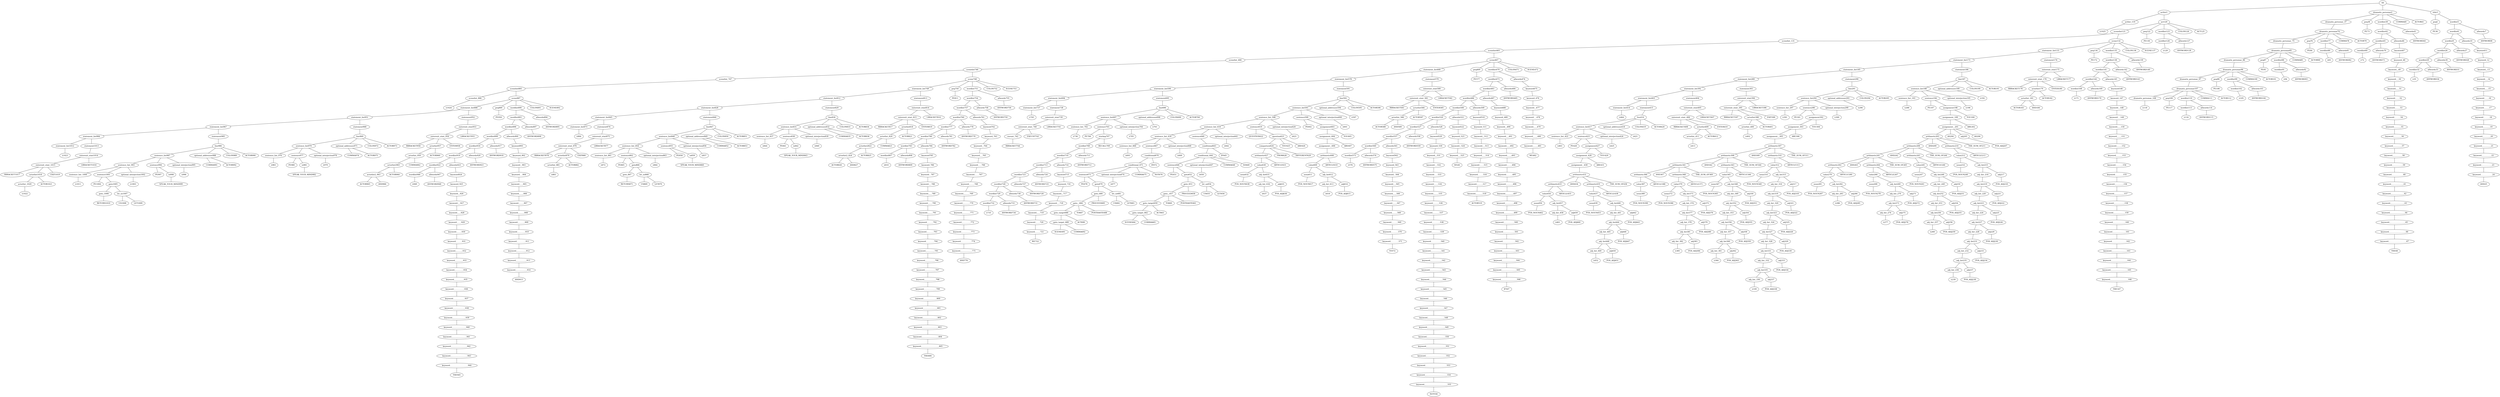 strict graph {
	S0 -- actlist1
	S0 -- dramatis_personae2
	S0 -- title3

	title3 -- peq4
	title3 -- wordlist5

	wordlist5 -- wordlist6
	wordlist5 -- allwords7

	allwords7 -- ANYWORD8


	wordlist6 -- wordlist9
	wordlist6 -- allwords10

	allwords10 -- keyword11

	keyword11 -- keyword_12

	keyword_12 -- keyword__13

	keyword__13 -- keyword___14

	keyword___14 -- keyword____15

	keyword____15 -- keyword_____16

	keyword_____16 -- keyword______17

	keyword______17 -- keyword_______18

	keyword_______18 -- keyword________19

	keyword________19 -- keyword_________20

	keyword_________20 -- keyword__________21

	keyword__________21 -- keyword___________22

	keyword___________22 -- keyword____________23

	keyword____________23 -- keyword_____________24

	keyword_____________24 -- AND25


	wordlist9 -- wordlist26
	wordlist9 -- allwords27

	allwords27 -- ANYWORD28


	wordlist26 -- wordlist29
	wordlist26 -- allwords30

	allwords30 -- ANYWORD31


	wordlist29 -- wordlist32
	wordlist29 -- allwords33

	allwords33 -- ANYWORD34


	wordlist32 -- λ35

	peq4 -- PE36


	dramatis_personae2 -- dramatis_personae_37
	dramatis_personae2 -- peq38
	dramatis_personae2 -- wordlist39
	dramatis_personae2 -- COMMA40
	dramatis_personae2 -- ACTOR41



	wordlist39 -- wordlist42
	wordlist39 -- allwords43

	allwords43 -- ANYWORD44


	wordlist42 -- wordlist45
	wordlist42 -- allwords46

	allwords46 -- keyword47

	keyword47 -- keyword_48

	keyword_48 -- keyword__49

	keyword__49 -- keyword___50

	keyword___50 -- keyword____51

	keyword____51 -- keyword_____52

	keyword_____52 -- keyword______53

	keyword______53 -- keyword_______54

	keyword_______54 -- keyword________55

	keyword________55 -- keyword_________56

	keyword_________56 -- keyword__________57

	keyword__________57 -- keyword___________58

	keyword___________58 -- keyword____________59

	keyword____________59 -- keyword_____________60

	keyword_____________60 -- keyword______________61

	keyword______________61 -- keyword_______________62

	keyword_______________62 -- keyword________________63

	keyword________________63 -- keyword_________________64

	keyword_________________64 -- keyword__________________65

	keyword__________________65 -- keyword___________________66

	keyword___________________66 -- keyword____________________67

	keyword____________________67 -- THE68


	wordlist45 -- wordlist69
	wordlist45 -- allwords70

	allwords70 -- ANYWORD71


	wordlist69 -- λ72

	peq38 -- PE73


	dramatis_personae_37 -- dramatis_personae74

	dramatis_personae74 -- dramatis_personae_75
	dramatis_personae74 -- peq76
	dramatis_personae74 -- wordlist77
	dramatis_personae74 -- COMMA78
	dramatis_personae74 -- ACTOR79



	wordlist77 -- wordlist80
	wordlist77 -- allwords81

	allwords81 -- ANYWORD82


	wordlist80 -- λ83

	peq76 -- PE84


	dramatis_personae_75 -- dramatis_personae85

	dramatis_personae85 -- dramatis_personae_86
	dramatis_personae85 -- peq87
	dramatis_personae85 -- wordlist88
	dramatis_personae85 -- COMMA89
	dramatis_personae85 -- ACTOR90



	wordlist88 -- wordlist91
	wordlist88 -- allwords92

	allwords92 -- ANYWORD93


	wordlist91 -- λ94

	peq87 -- PE95


	dramatis_personae_86 -- dramatis_personae96

	dramatis_personae96 -- dramatis_personae_97
	dramatis_personae96 -- peq98
	dramatis_personae96 -- wordlist99
	dramatis_personae96 -- COMMA100
	dramatis_personae96 -- ACTOR101



	wordlist99 -- wordlist102
	wordlist99 -- allwords103

	allwords103 -- ANYWORD104


	wordlist102 -- λ105

	peq98 -- PE106


	dramatis_personae_97 -- dramatis_personae107

	dramatis_personae107 -- dramatis_personae_108
	dramatis_personae107 -- peq109
	dramatis_personae107 -- wordlist110
	dramatis_personae107 -- COMMA111
	dramatis_personae107 -- ACTOR112



	wordlist110 -- wordlist113
	wordlist110 -- allwords114

	allwords114 -- ANYWORD115


	wordlist113 -- λ116

	peq109 -- PE117


	dramatis_personae_108 -- λ118

	actlist1 -- actlist_119
	actlist1 -- act120

	act120 -- scenelist121
	act120 -- peq122
	act120 -- wordlist123
	act120 -- COLON124
	act120 -- ACT125



	wordlist123 -- wordlist126
	wordlist123 -- allwords127

	allwords127 -- ANYWORD128


	wordlist126 -- λ129

	peq122 -- PE130


	scenelist121 -- scenelist_131
	scenelist121 -- scene132

	scene132 -- statement_list133
	scene132 -- peq134
	scene132 -- wordlist135
	scene132 -- COLON136
	scene132 -- SCENE137



	wordlist135 -- wordlist138
	wordlist135 -- allwords139

	allwords139 -- ANYWORD140


	wordlist138 -- wordlist141
	wordlist138 -- allwords142

	allwords142 -- ANYWORD143


	wordlist141 -- wordlist144
	wordlist141 -- allwords145

	allwords145 -- keyword146

	keyword146 -- keyword_147

	keyword_147 -- keyword__148

	keyword__148 -- keyword___149

	keyword___149 -- keyword____150

	keyword____150 -- keyword_____151

	keyword_____151 -- keyword______152

	keyword______152 -- keyword_______153

	keyword_______153 -- keyword________154

	keyword________154 -- keyword_________155

	keyword_________155 -- keyword__________156

	keyword__________156 -- keyword___________157

	keyword___________157 -- keyword____________158

	keyword____________158 -- keyword_____________159

	keyword_____________159 -- keyword______________160

	keyword______________160 -- keyword_______________161

	keyword_______________161 -- keyword________________162

	keyword________________162 -- keyword_________________163

	keyword_________________163 -- keyword__________________164

	keyword__________________164 -- keyword___________________165

	keyword___________________165 -- keyword____________________166

	keyword____________________166 -- THE167


	wordlist144 -- wordlist168
	wordlist144 -- allwords169

	allwords169 -- ANYWORD170


	wordlist168 -- λ171

	peq134 -- PE172


	statement_list133 -- statement_list173
	statement_list133 -- statement174

	statement174 -- enterexit_stmt175

	enterexit_stmt175 -- enterexit_stmt_176
	enterexit_stmt175 -- LBRACKET177


	enterexit_stmt_176 -- RBRACKET178
	enterexit_stmt_176 -- actorlist179
	enterexit_stmt_176 -- ENTER180


	actorlist179 -- actorlist_181
	actorlist179 -- ACTOR182


	actorlist_181 -- ACTOR183
	actorlist_181 -- AND184




	statement_list173 -- statement_list185
	statement_list173 -- statement186

	statement186 -- line187

	line187 -- sentence_list188
	line187 -- optional_addressee189
	line187 -- COLON190
	line187 -- ACTOR191



	optional_addressee189 -- λ192

	sentence_list188 -- sentence_list_193
	sentence_list188 -- sentence194
	sentence_list188 -- optional_interjection195

	optional_interjection195 -- λ196

	sentence194 -- PE197
	sentence194 -- assignment198

	assignment198 -- assignment_199
	assignment198 -- YOU200


	assignment_199 -- assignment__201
	assignment_199 -- ARE202


	assignment__201 -- arithmetic203
	assignment__201 -- AS204
	assignment__201 -- adj205
	assignment__201 -- AS206


	adj205 -- POS_ADJ207



	arithmetic203 -- arithmetic208
	arithmetic203 -- AND209
	arithmetic203 -- arithmetic210
	arithmetic203 -- THE_SUM_OF211


	arithmetic210 -- value212
	arithmetic210 -- ARTICLE213


	value212 -- noun214
	value212 -- adj_list215

	adj_list215 -- adj_list_216
	adj_list215 -- adj217

	adj217 -- POS_ADJ218


	adj_list_216 -- adj_list219

	adj_list219 -- adj_list_220
	adj_list219 -- adj221

	adj221 -- POS_ADJ222


	adj_list_220 -- adj_list223

	adj_list223 -- adj_list_224
	adj_list223 -- adj225

	adj225 -- POS_ADJ226


	adj_list_224 -- adj_list227

	adj_list227 -- adj_list_228
	adj_list227 -- adj229

	adj229 -- POS_ADJ230


	adj_list_228 -- adj_list231

	adj_list231 -- adj_list_232
	adj_list231 -- adj233

	adj233 -- POS_ADJ234


	adj_list_232 -- adj_list235

	adj_list235 -- adj_list_236
	adj_list235 -- adj237

	adj237 -- POS_ADJ238


	adj_list_236 -- λ239

	noun214 -- POS_NOUN240



	arithmetic208 -- arithmetic241
	arithmetic208 -- AND242
	arithmetic208 -- arithmetic243
	arithmetic208 -- THE_SUM_OF244


	arithmetic243 -- value245
	arithmetic243 -- ARTICLE246


	value245 -- noun247
	value245 -- adj_list248

	adj_list248 -- adj_list_249
	adj_list248 -- adj250

	adj250 -- POS_ADJ251


	adj_list_249 -- adj_list252

	adj_list252 -- adj_list_253
	adj_list252 -- adj254

	adj254 -- POS_ADJ255


	adj_list_253 -- adj_list256

	adj_list256 -- adj_list_257
	adj_list256 -- adj258

	adj258 -- POS_ADJ259


	adj_list_257 -- λ260

	noun247 -- POS_NOUN261



	arithmetic241 -- arithmetic262
	arithmetic241 -- AND263
	arithmetic241 -- arithmetic264
	arithmetic241 -- THE_SUM_OF265


	arithmetic264 -- value266
	arithmetic264 -- ARTICLE267


	value266 -- noun268
	value266 -- adj_list269

	adj_list269 -- adj_list_270
	adj_list269 -- adj271

	adj271 -- POS_ADJ272


	adj_list_270 -- adj_list273

	adj_list273 -- adj_list_274
	adj_list273 -- adj275

	adj275 -- POS_ADJ276


	adj_list_274 -- λ277

	noun268 -- POS_NOUN278



	arithmetic262 -- value279
	arithmetic262 -- ARTICLE280


	value279 -- noun281
	value279 -- adj_list282

	adj_list282 -- adj_list_283
	adj_list282 -- adj284

	adj284 -- POS_ADJ285


	adj_list_283 -- λ286

	noun281 -- POS_NOUN287



	sentence_list_193 -- λ288

	statement_list185 -- statement_list289
	statement_list185 -- statement290

	statement290 -- line291

	line291 -- sentence_list292
	line291 -- optional_addressee293
	line291 -- COLON294
	line291 -- ACTOR295



	optional_addressee293 -- λ296

	sentence_list292 -- sentence_list_297
	sentence_list292 -- sentence298
	sentence_list292 -- optional_interjection299

	optional_interjection299 -- λ300

	sentence298 -- PE301
	sentence298 -- assignment302

	assignment302 -- assignment_303
	assignment302 -- YOU304


	assignment_303 -- assignment__305
	assignment_303 -- ARE306


	assignment__305 -- arithmetic307

	arithmetic307 -- arithmetic308
	arithmetic307 -- AND309
	arithmetic307 -- arithmetic310
	arithmetic307 -- THE_SUM_OF311


	arithmetic310 -- value312
	arithmetic310 -- ARTICLE313


	value312 -- noun314
	value312 -- adj_list315

	adj_list315 -- adj_list_316
	adj_list315 -- adj317

	adj317 -- POS_ADJ318


	adj_list_316 -- adj_list319

	adj_list319 -- adj_list_320
	adj_list319 -- adj321

	adj321 -- POS_ADJ322


	adj_list_320 -- adj_list323

	adj_list323 -- adj_list_324
	adj_list323 -- adj325

	adj325 -- POS_ADJ326


	adj_list_324 -- adj_list327

	adj_list327 -- adj_list_328
	adj_list327 -- adj329

	adj329 -- POS_ADJ330


	adj_list_328 -- adj_list331

	adj_list331 -- adj_list_332
	adj_list331 -- adj333

	adj333 -- POS_ADJ334


	adj_list_332 -- adj_list335

	adj_list335 -- adj_list_336
	adj_list335 -- adj337

	adj337 -- POS_ADJ338


	adj_list_336 -- λ339

	noun314 -- POS_NOUN340



	arithmetic308 -- arithmetic341
	arithmetic308 -- AND342
	arithmetic308 -- arithmetic343
	arithmetic308 -- THE_SUM_OF344


	arithmetic343 -- value345
	arithmetic343 -- ARTICLE346


	value345 -- noun347
	value345 -- adj_list348

	adj_list348 -- adj_list_349
	adj_list348 -- adj350

	adj350 -- POS_ADJ351


	adj_list_349 -- adj_list352

	adj_list352 -- adj_list_353
	adj_list352 -- adj354

	adj354 -- POS_ADJ355


	adj_list_353 -- adj_list356

	adj_list356 -- adj_list_357
	adj_list356 -- adj358

	adj358 -- POS_ADJ359


	adj_list_357 -- adj_list360

	adj_list360 -- adj_list_361
	adj_list360 -- adj362

	adj362 -- POS_ADJ363


	adj_list_361 -- λ364

	noun347 -- POS_NOUN365



	arithmetic341 -- arithmetic366
	arithmetic341 -- AND367
	arithmetic341 -- arithmetic368
	arithmetic341 -- THE_SUM_OF369


	arithmetic368 -- value370
	arithmetic368 -- ARTICLE371


	value370 -- noun372
	value370 -- adj_list373

	adj_list373 -- adj_list_374
	adj_list373 -- adj375

	adj375 -- POS_ADJ376


	adj_list_374 -- adj_list377

	adj_list377 -- adj_list_378
	adj_list377 -- adj379

	adj379 -- POS_ADJ380


	adj_list_378 -- adj_list381

	adj_list381 -- adj_list_382
	adj_list381 -- adj383

	adj383 -- POS_ADJ384


	adj_list_382 -- λ385

	noun372 -- POS_NOUN386



	arithmetic366 -- value387
	arithmetic366 -- ARTICLE388


	value387 -- noun389

	noun389 -- POS_NOUN390



	sentence_list_297 -- λ391

	statement_list289 -- statement_list392
	statement_list289 -- statement393

	statement393 -- enterexit_stmt394

	enterexit_stmt394 -- enterexit_stmt_395
	enterexit_stmt394 -- LBRACKET396


	enterexit_stmt_395 -- RBRACKET397
	enterexit_stmt_395 -- actorlist398
	enterexit_stmt_395 -- EXIT399


	actorlist398 -- actorlist_400
	actorlist398 -- ACTOR401


	actorlist_400 -- λ402


	statement_list392 -- statement_list403
	statement_list392 -- statement404

	statement404 -- enterexit_stmt405

	enterexit_stmt405 -- enterexit_stmt_406
	enterexit_stmt405 -- LBRACKET407


	enterexit_stmt_406 -- RBRACKET408
	enterexit_stmt_406 -- actorlist409
	enterexit_stmt_406 -- ENTER410


	actorlist409 -- actorlist_411
	actorlist409 -- ACTOR412


	actorlist_411 -- λ413


	statement_list403 -- statement_list414
	statement_list403 -- statement415

	statement415 -- line416

	line416 -- sentence_list417
	line416 -- optional_addressee418
	line416 -- COLON419
	line416 -- ACTOR420



	optional_addressee418 -- λ421

	sentence_list417 -- sentence_list_422
	sentence_list417 -- sentence423
	sentence_list417 -- optional_interjection424

	optional_interjection424 -- λ425

	sentence423 -- PE426
	sentence423 -- assignment427

	assignment427 -- assignment_428
	assignment427 -- YOU429


	assignment_428 -- assignment__430
	assignment_428 -- ARE431


	assignment__430 -- arithmetic432

	arithmetic432 -- arithmetic433
	arithmetic432 -- AND434
	arithmetic432 -- arithmetic435
	arithmetic432 -- THE_SUM_OF436


	arithmetic435 -- value437
	arithmetic435 -- ARTICLE438


	value437 -- noun439
	value437 -- adj_list440

	adj_list440 -- adj_list_441
	adj_list440 -- adj442

	adj442 -- POS_ADJ443


	adj_list_441 -- adj_list444

	adj_list444 -- adj_list_445
	adj_list444 -- adj446

	adj446 -- POS_ADJ447


	adj_list_445 -- adj_list448

	adj_list448 -- adj_list_449
	adj_list448 -- adj450

	adj450 -- POS_ADJ451


	adj_list_449 -- λ452

	noun439 -- POS_NOUN453



	arithmetic433 -- value454
	arithmetic433 -- ARTICLE455


	value454 -- noun456
	value454 -- adj_list457

	adj_list457 -- adj_list_458
	adj_list457 -- adj459

	adj459 -- POS_ADJ460


	adj_list_458 -- λ461

	noun456 -- POS_NOUN462



	sentence_list_422 -- λ463

	statement_list414 -- λ464

	scenelist_131 -- scenelist465

	scenelist465 -- scenelist_466
	scenelist465 -- scene467

	scene467 -- statement_list468
	scene467 -- peq469
	scene467 -- wordlist470
	scene467 -- COLON471
	scene467 -- SCENE472



	wordlist470 -- wordlist473
	wordlist470 -- allwords474

	allwords474 -- keyword475

	keyword475 -- keyword_476

	keyword_476 -- keyword__477

	keyword__477 -- keyword___478

	keyword___478 -- keyword____479

	keyword____479 -- keyword_____480

	keyword_____480 -- keyword______481

	keyword______481 -- WE482


	wordlist473 -- wordlist483
	wordlist473 -- allwords484

	allwords484 -- ANYWORD485


	wordlist483 -- wordlist486
	wordlist483 -- allwords487

	allwords487 -- keyword488

	keyword488 -- keyword_489

	keyword_489 -- keyword__490

	keyword__490 -- keyword___491

	keyword___491 -- keyword____492

	keyword____492 -- keyword_____493

	keyword_____493 -- keyword______494

	keyword______494 -- keyword_______495

	keyword_______495 -- keyword________496

	keyword________496 -- keyword_________497

	keyword_________497 -- keyword__________498

	keyword__________498 -- keyword___________499

	keyword___________499 -- keyword____________500

	keyword____________500 -- keyword_____________501

	keyword_____________501 -- keyword______________502

	keyword______________502 -- keyword_______________503

	keyword_______________503 -- keyword________________504

	keyword________________504 -- keyword_________________505

	keyword_________________505 -- keyword__________________506

	keyword__________________506 -- IF507


	wordlist486 -- wordlist508
	wordlist486 -- allwords509

	allwords509 -- keyword510

	keyword510 -- keyword_511

	keyword_511 -- keyword__512

	keyword__512 -- keyword___513

	keyword___513 -- keyword____514

	keyword____514 -- keyword_____515

	keyword_____515 -- keyword______516

	keyword______516 -- keyword_______517

	keyword_______517 -- keyword________518

	keyword________518 -- ACTOR519


	wordlist508 -- wordlist520
	wordlist508 -- allwords521

	allwords521 -- keyword522

	keyword522 -- keyword_523

	keyword_523 -- keyword__524

	keyword__524 -- keyword___525

	keyword___525 -- IS526


	wordlist520 -- wordlist527
	wordlist520 -- allwords528

	allwords528 -- keyword529

	keyword529 -- keyword_530

	keyword_530 -- keyword__531

	keyword__531 -- keyword___532

	keyword___532 -- keyword____533

	keyword____533 -- keyword_____534

	keyword_____534 -- keyword______535

	keyword______535 -- keyword_______536

	keyword_______536 -- keyword________537

	keyword________537 -- keyword_________538

	keyword_________538 -- keyword__________539

	keyword__________539 -- keyword___________540

	keyword___________540 -- keyword____________541

	keyword____________541 -- keyword_____________542

	keyword_____________542 -- keyword______________543

	keyword______________543 -- keyword_______________544

	keyword_______________544 -- keyword________________545

	keyword________________545 -- keyword_________________546

	keyword_________________546 -- keyword__________________547

	keyword__________________547 -- keyword___________________548

	keyword___________________548 -- keyword____________________549

	keyword____________________549 -- keyword_____________________550

	keyword_____________________550 -- keyword______________________551

	keyword______________________551 -- keyword_______________________552

	keyword_______________________552 -- keyword________________________553

	keyword________________________553 -- keyword_________________________554

	keyword_________________________554 -- keyword__________________________555

	keyword__________________________555 -- NOT556


	wordlist527 -- wordlist557
	wordlist527 -- allwords558

	allwords558 -- ANYWORD559


	wordlist557 -- wordlist560
	wordlist557 -- allwords561

	allwords561 -- keyword562

	keyword562 -- keyword_563

	keyword_563 -- keyword__564

	keyword__564 -- keyword___565

	keyword___565 -- keyword____566

	keyword____566 -- keyword_____567

	keyword_____567 -- keyword______568

	keyword______568 -- keyword_______569

	keyword_______569 -- keyword________570

	keyword________570 -- keyword_________571

	keyword_________571 -- TO572


	wordlist560 -- wordlist573
	wordlist560 -- allwords574

	allwords574 -- ANYWORD575


	wordlist573 -- λ576

	peq469 -- PE577


	statement_list468 -- statement_list578
	statement_list468 -- statement579

	statement579 -- enterexit_stmt580

	enterexit_stmt580 -- enterexit_stmt_581
	enterexit_stmt580 -- LBRACKET582


	enterexit_stmt_581 -- RBRACKET583
	enterexit_stmt_581 -- actorlist584
	enterexit_stmt_581 -- ENTER585


	actorlist584 -- actorlist_586
	actorlist584 -- ACTOR587


	actorlist_586 -- ACTOR588
	actorlist_586 -- AND589




	statement_list578 -- statement_list590
	statement_list578 -- statement591

	statement591 -- line592

	line592 -- sentence_list593
	line592 -- optional_addressee594
	line592 -- COLON595
	line592 -- ACTOR596



	optional_addressee594 -- λ597

	sentence_list593 -- sentence_list_598
	sentence_list593 -- sentence599
	sentence_list593 -- optional_interjection600

	optional_interjection600 -- λ601

	sentence599 -- PE602
	sentence599 -- assignment603

	assignment603 -- assignment_604
	assignment603 -- YOU605


	assignment_604 -- assignment__606
	assignment_604 -- ARE607


	assignment__606 -- arithmetic608

	arithmetic608 -- value609
	arithmetic608 -- ARTICLE610


	value609 -- noun611
	value609 -- adj_list612

	adj_list612 -- adj_list_613
	adj_list612 -- adj614

	adj614 -- POS_ADJ615


	adj_list_613 -- λ616

	noun611 -- POS_NOUN617



	sentence_list_598 -- sentence_list_618
	sentence_list_598 -- sentence619
	sentence_list_598 -- optional_interjection620

	optional_interjection620 -- λ621

	sentence619 -- QUESTION622
	sentence619 -- question623

	question623 -- comparison624
	question623 -- YOU625
	question623 -- ARE626



	comparison624 -- arithmetic627
	comparison624 -- FROM628
	comparison624 -- DIFFERENT629



	arithmetic627 -- value630
	arithmetic627 -- ARTICLE631


	value630 -- noun632
	value630 -- adj_list633

	adj_list633 -- adj_list_634
	adj_list633 -- adj635

	adj635 -- POS_ADJ636


	adj_list_634 -- λ637

	noun632 -- POS_NOUN638



	sentence_list_618 -- sentence_list_639
	sentence_list_618 -- sentence640
	sentence_list_618 -- optional_interjection641

	optional_interjection641 -- λ642

	sentence640 -- conditional643

	conditional643 -- conditional_644
	conditional643 -- IF645


	conditional_644 -- sentence646
	conditional_644 -- optional_interjection647
	conditional_644 -- COMMA648
	conditional_644 -- SO649



	optional_interjection647 -- λ650

	sentence646 -- PE651
	sentence646 -- goto652

	goto652 -- goto_653
	goto652 -- let_us654

	let_us654 -- US655
	let_us654 -- LET656



	goto_653 -- goto__657
	goto_653 -- PROCEED658


	goto__657 -- goto_target659
	goto__657 -- TO660
	goto__657 -- POSTHASTE661



	goto_target659 -- goto_target_662
	goto_target659 -- ACT663


	goto_target_662 -- SCENE664
	goto_target_662 -- COMMA665




	sentence_list_639 -- sentence_list_666
	sentence_list_639 -- sentence667
	sentence_list_639 -- optional_interjection668

	optional_interjection668 -- λ669

	sentence667 -- conditional670

	conditional670 -- conditional_671
	conditional670 -- IF672


	conditional_671 -- sentence673
	conditional_671 -- optional_interjection674
	conditional_671 -- COMMA675
	conditional_671 -- NOT676



	optional_interjection674 -- λ677

	sentence673 -- PE678
	sentence673 -- goto679

	goto679 -- goto_680
	goto679 -- let_us681

	let_us681 -- US682
	let_us681 -- LET683



	goto_680 -- goto__684
	goto_680 -- PROCEED685


	goto__684 -- goto_target686
	goto__684 -- TO687
	goto__684 -- POSTHASTE688



	goto_target686 -- goto_target_689
	goto_target686 -- ACT690


	goto_target_689 -- SCENE691
	goto_target_689 -- COMMA692




	sentence_list_666 -- λ693

	statement_list590 -- statement_list694
	statement_list590 -- statement695

	statement695 -- line696

	line696 -- sentence_list697
	line696 -- optional_addressee698
	line696 -- COLON699
	line696 -- ACTOR700



	optional_addressee698 -- λ701

	sentence_list697 -- sentence_list_702
	sentence_list697 -- sentence703
	sentence_list697 -- optional_interjection704

	optional_interjection704 -- λ705

	sentence703 -- PE706
	sentence703 -- stackop707

	stackop707 -- wordlist708
	stackop707 -- RECALL709


	wordlist708 -- wordlist710
	wordlist708 -- allwords711

	allwords711 -- ANYWORD712


	wordlist710 -- wordlist713
	wordlist710 -- allwords714

	allwords714 -- keyword715

	keyword715 -- keyword_716

	keyword_716 -- keyword__717

	keyword__717 -- keyword___718

	keyword___718 -- keyword____719

	keyword____719 -- keyword_____720

	keyword_____720 -- keyword______721

	keyword______721 -- WE722


	wordlist713 -- wordlist723
	wordlist713 -- allwords724

	allwords724 -- ANYWORD725


	wordlist723 -- wordlist726
	wordlist723 -- allwords727

	allwords727 -- ANYWORD728


	wordlist726 -- wordlist729
	wordlist726 -- allwords730

	allwords730 -- ANYWORD731


	wordlist729 -- wordlist732
	wordlist729 -- allwords733

	allwords733 -- ANYWORD734


	wordlist732 -- λ735


	sentence_list_702 -- λ736

	statement_list694 -- statement_list737
	statement_list694 -- statement738

	statement738 -- enterexit_stmt739

	enterexit_stmt739 -- enterexit_stmt_740
	enterexit_stmt739 -- LBRACKET741


	enterexit_stmt_740 -- exeunt_742
	enterexit_stmt_740 -- EXEUNT743


	exeunt_742 -- RBRACKET744


	statement_list737 -- λ745

	scenelist_466 -- scenelist746

	scenelist746 -- scenelist_747
	scenelist746 -- scene748

	scene748 -- statement_list749
	scene748 -- peq750
	scene748 -- wordlist751
	scene748 -- COLON752
	scene748 -- SCENE753



	wordlist751 -- wordlist754
	wordlist751 -- allwords755

	allwords755 -- ANYWORD756


	wordlist754 -- wordlist757
	wordlist754 -- allwords758

	allwords758 -- ANYWORD759


	wordlist757 -- wordlist760
	wordlist757 -- allwords761

	allwords761 -- keyword762

	keyword762 -- keyword_763

	keyword_763 -- keyword__764

	keyword__764 -- keyword___765

	keyword___765 -- keyword____766

	keyword____766 -- keyword_____767

	keyword_____767 -- keyword______768

	keyword______768 -- keyword_______769

	keyword_______769 -- keyword________770

	keyword________770 -- keyword_________771

	keyword_________771 -- keyword__________772

	keyword__________772 -- keyword___________773

	keyword___________773 -- keyword____________774

	keyword____________774 -- keyword_____________775

	keyword_____________775 -- AND776


	wordlist760 -- wordlist777
	wordlist760 -- allwords778

	allwords778 -- ANYWORD779


	wordlist777 -- wordlist780
	wordlist777 -- allwords781

	allwords781 -- ANYWORD782


	wordlist780 -- wordlist783
	wordlist780 -- allwords784

	allwords784 -- keyword785

	keyword785 -- keyword_786

	keyword_786 -- keyword__787

	keyword__787 -- keyword___788

	keyword___788 -- keyword____789

	keyword____789 -- keyword_____790

	keyword_____790 -- keyword______791

	keyword______791 -- keyword_______792

	keyword_______792 -- keyword________793

	keyword________793 -- keyword_________794

	keyword_________794 -- keyword__________795

	keyword__________795 -- keyword___________796

	keyword___________796 -- keyword____________797

	keyword____________797 -- keyword_____________798

	keyword_____________798 -- keyword______________799

	keyword______________799 -- keyword_______________800

	keyword_______________800 -- keyword________________801

	keyword________________801 -- keyword_________________802

	keyword_________________802 -- keyword__________________803

	keyword__________________803 -- keyword___________________804

	keyword___________________804 -- keyword____________________805

	keyword____________________805 -- THE806


	wordlist783 -- wordlist807
	wordlist783 -- allwords808

	allwords808 -- ANYWORD809


	wordlist807 -- λ810

	peq750 -- PE811


	statement_list749 -- statement_list812
	statement_list749 -- statement813

	statement813 -- enterexit_stmt814

	enterexit_stmt814 -- enterexit_stmt_815
	enterexit_stmt814 -- LBRACKET816


	enterexit_stmt_815 -- RBRACKET817
	enterexit_stmt_815 -- actorlist818
	enterexit_stmt_815 -- ENTER819


	actorlist818 -- actorlist_820
	actorlist818 -- ACTOR821


	actorlist_820 -- actorlist2822
	actorlist_820 -- COMMA823


	actorlist2822 -- actorlist2_824
	actorlist2822 -- ACTOR825


	actorlist2_824 -- ACTOR826
	actorlist2_824 -- AND827




	statement_list812 -- statement_list828
	statement_list812 -- statement829

	statement829 -- line830

	line830 -- sentence_list831
	line830 -- optional_addressee832
	line830 -- COLON833
	line830 -- ACTOR834



	optional_addressee832 -- COMMA835
	optional_addressee832 -- ACTOR836



	sentence_list831 -- sentence_list_837
	sentence_list831 -- sentence838
	sentence_list831 -- optional_interjection839

	optional_interjection839 -- λ840

	sentence838 -- PE841
	sentence838 -- io842

	io842 -- SPEAK_YOUR_MIND843



	sentence_list_837 -- λ844

	statement_list828 -- statement_list845
	statement_list828 -- statement846

	statement846 -- line847

	line847 -- sentence_list848
	line847 -- optional_addressee849
	line847 -- COLON850
	line847 -- ACTOR851



	optional_addressee849 -- COMMA852
	optional_addressee849 -- ACTOR853



	sentence_list848 -- sentence_list_854
	sentence_list848 -- sentence855
	sentence_list848 -- optional_interjection856

	optional_interjection856 -- λ857

	sentence855 -- PE858
	sentence855 -- io859

	io859 -- SPEAK_YOUR_MIND860



	sentence_list_854 -- sentence_list_861
	sentence_list_854 -- sentence862
	sentence_list_854 -- optional_interjection863

	optional_interjection863 -- λ864

	sentence862 -- PE865
	sentence862 -- goto866

	goto866 -- goto_867
	goto866 -- let_us868

	let_us868 -- US869
	let_us868 -- LET870



	goto_867 -- RETURN871



	sentence_list_861 -- λ872

	statement_list845 -- statement_list873
	statement_list845 -- statement874

	statement874 -- enterexit_stmt875

	enterexit_stmt875 -- enterexit_stmt_876
	enterexit_stmt875 -- LBRACKET877


	enterexit_stmt_876 -- RBRACKET878
	enterexit_stmt_876 -- actorlist879
	enterexit_stmt_876 -- EXIT880


	actorlist879 -- actorlist_881
	actorlist879 -- ACTOR882


	actorlist_881 -- λ883


	statement_list873 -- λ884

	scenelist_747 -- scenelist885

	scenelist885 -- scenelist_886
	scenelist885 -- scene887

	scene887 -- statement_list888
	scene887 -- peq889
	scene887 -- wordlist890
	scene887 -- COLON891
	scene887 -- SCENE892



	wordlist890 -- wordlist893
	wordlist890 -- allwords894

	allwords894 -- ANYWORD895


	wordlist893 -- wordlist896
	wordlist893 -- allwords897

	allwords897 -- ANYWORD898


	wordlist896 -- wordlist899
	wordlist896 -- allwords900

	allwords900 -- keyword901

	keyword901 -- keyword_902

	keyword_902 -- keyword__903

	keyword__903 -- keyword___904

	keyword___904 -- keyword____905

	keyword____905 -- keyword_____906

	keyword_____906 -- keyword______907

	keyword______907 -- keyword_______908

	keyword_______908 -- keyword________909

	keyword________909 -- keyword_________910

	keyword_________910 -- keyword__________911

	keyword__________911 -- keyword___________912

	keyword___________912 -- keyword____________913

	keyword____________913 -- keyword_____________914

	keyword_____________914 -- AND915


	wordlist899 -- wordlist916
	wordlist899 -- allwords917

	allwords917 -- ANYWORD918


	wordlist916 -- wordlist919
	wordlist916 -- allwords920

	allwords920 -- ANYWORD921


	wordlist919 -- wordlist922
	wordlist919 -- allwords923

	allwords923 -- keyword924

	keyword924 -- keyword_925

	keyword_925 -- keyword__926

	keyword__926 -- keyword___927

	keyword___927 -- keyword____928

	keyword____928 -- keyword_____929

	keyword_____929 -- keyword______930

	keyword______930 -- keyword_______931

	keyword_______931 -- keyword________932

	keyword________932 -- keyword_________933

	keyword_________933 -- keyword__________934

	keyword__________934 -- keyword___________935

	keyword___________935 -- keyword____________936

	keyword____________936 -- keyword_____________937

	keyword_____________937 -- keyword______________938

	keyword______________938 -- keyword_______________939

	keyword_______________939 -- keyword________________940

	keyword________________940 -- keyword_________________941

	keyword_________________941 -- keyword__________________942

	keyword__________________942 -- keyword___________________943

	keyword___________________943 -- keyword____________________944

	keyword____________________944 -- THE945


	wordlist922 -- wordlist946
	wordlist922 -- allwords947

	allwords947 -- ANYWORD948


	wordlist946 -- λ949

	peq889 -- PE950


	statement_list888 -- statement_list951
	statement_list888 -- statement952

	statement952 -- enterexit_stmt953

	enterexit_stmt953 -- enterexit_stmt_954
	enterexit_stmt953 -- LBRACKET955


	enterexit_stmt_954 -- RBRACKET956
	enterexit_stmt_954 -- actorlist957
	enterexit_stmt_954 -- ENTER958


	actorlist957 -- actorlist_959
	actorlist957 -- ACTOR960


	actorlist_959 -- actorlist2961
	actorlist_959 -- COMMA962


	actorlist2961 -- actorlist2_963
	actorlist2961 -- ACTOR964


	actorlist2_963 -- ACTOR965
	actorlist2_963 -- AND966




	statement_list951 -- statement_list967
	statement_list951 -- statement968

	statement968 -- line969

	line969 -- sentence_list970
	line969 -- optional_addressee971
	line969 -- COLON972
	line969 -- ACTOR973



	optional_addressee971 -- COMMA974
	optional_addressee971 -- ACTOR975



	sentence_list970 -- sentence_list_976
	sentence_list970 -- sentence977
	sentence_list970 -- optional_interjection978

	optional_interjection978 -- λ979

	sentence977 -- PE980
	sentence977 -- io981

	io981 -- SPEAK_YOUR_MIND982



	sentence_list_976 -- λ983

	statement_list967 -- statement_list984
	statement_list967 -- statement985

	statement985 -- line986

	line986 -- sentence_list987
	line986 -- optional_addressee988
	line986 -- COLON989
	line986 -- ACTOR990



	optional_addressee988 -- COMMA991
	optional_addressee988 -- ACTOR992



	sentence_list987 -- sentence_list_993
	sentence_list987 -- sentence994
	sentence_list987 -- optional_interjection995

	optional_interjection995 -- λ996

	sentence994 -- PE997
	sentence994 -- io998

	io998 -- SPEAK_YOUR_MIND999



	sentence_list_993 -- sentence_list_1000
	sentence_list_993 -- sentence1001
	sentence_list_993 -- optional_interjection1002

	optional_interjection1002 -- λ1003

	sentence1001 -- PE1004
	sentence1001 -- goto1005

	goto1005 -- goto_1006
	goto1005 -- let_us1007

	let_us1007 -- US1008
	let_us1007 -- LET1009



	goto_1006 -- RETURN1010



	sentence_list_1000 -- λ1011

	statement_list984 -- statement_list1012
	statement_list984 -- statement1013

	statement1013 -- enterexit_stmt1014

	enterexit_stmt1014 -- enterexit_stmt_1015
	enterexit_stmt1014 -- LBRACKET1016


	enterexit_stmt_1015 -- RBRACKET1017
	enterexit_stmt_1015 -- actorlist1018
	enterexit_stmt_1015 -- EXIT1019


	actorlist1018 -- actorlist_1020
	actorlist1018 -- ACTOR1021


	actorlist_1020 -- λ1022


	statement_list1012 -- λ1023

	scenelist_886 -- λ1024

	actlist_119 -- λ1025


}